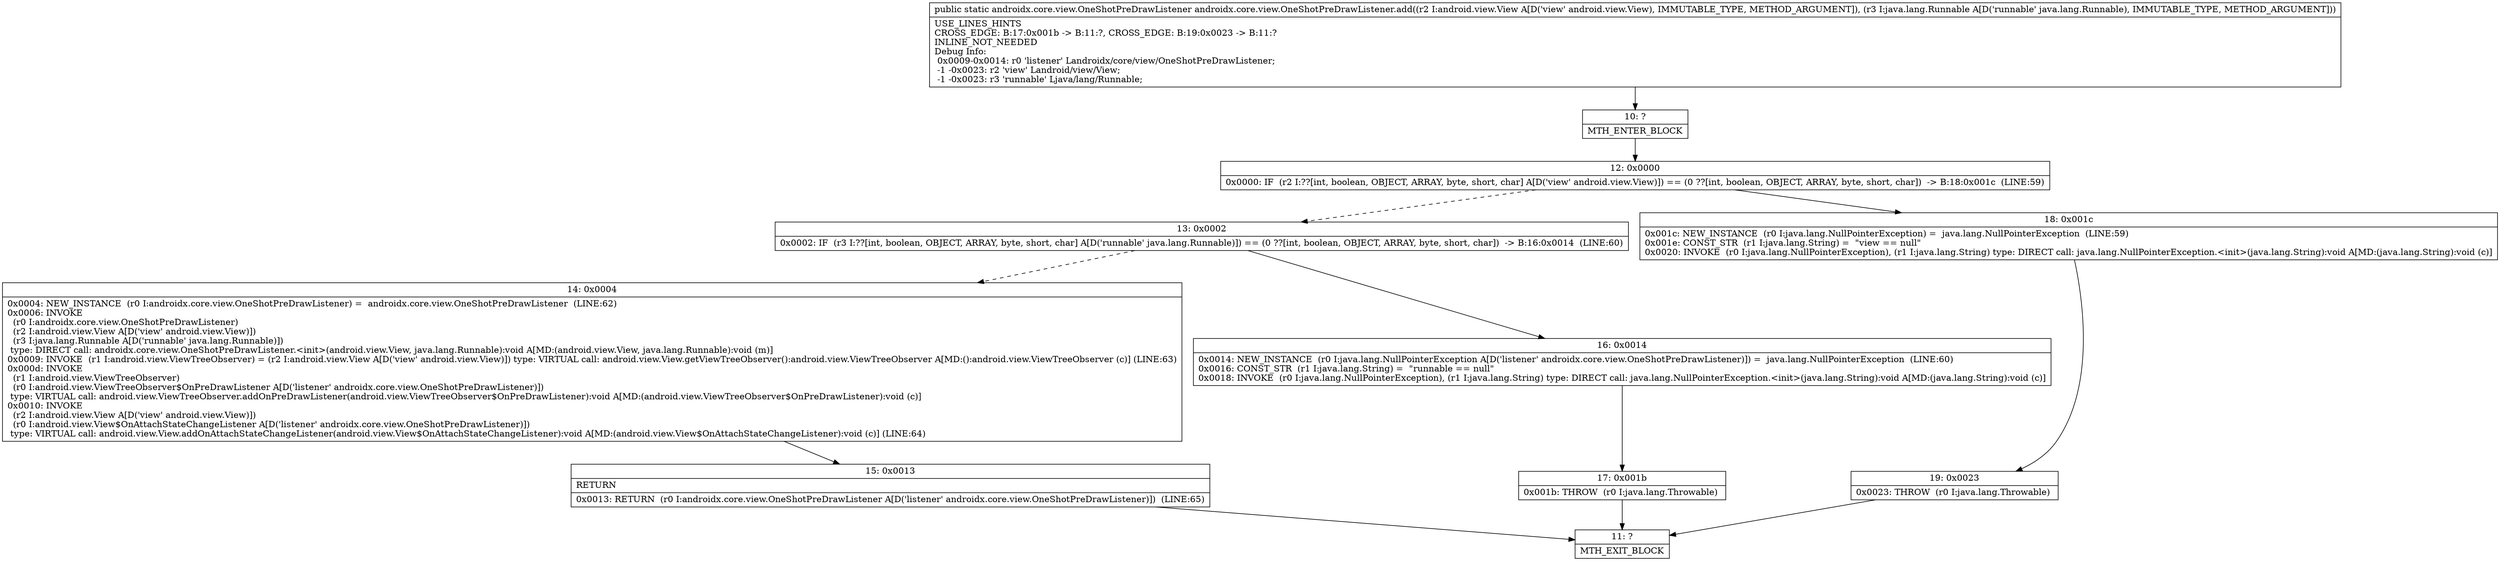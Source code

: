 digraph "CFG forandroidx.core.view.OneShotPreDrawListener.add(Landroid\/view\/View;Ljava\/lang\/Runnable;)Landroidx\/core\/view\/OneShotPreDrawListener;" {
Node_10 [shape=record,label="{10\:\ ?|MTH_ENTER_BLOCK\l}"];
Node_12 [shape=record,label="{12\:\ 0x0000|0x0000: IF  (r2 I:??[int, boolean, OBJECT, ARRAY, byte, short, char] A[D('view' android.view.View)]) == (0 ??[int, boolean, OBJECT, ARRAY, byte, short, char])  \-\> B:18:0x001c  (LINE:59)\l}"];
Node_13 [shape=record,label="{13\:\ 0x0002|0x0002: IF  (r3 I:??[int, boolean, OBJECT, ARRAY, byte, short, char] A[D('runnable' java.lang.Runnable)]) == (0 ??[int, boolean, OBJECT, ARRAY, byte, short, char])  \-\> B:16:0x0014  (LINE:60)\l}"];
Node_14 [shape=record,label="{14\:\ 0x0004|0x0004: NEW_INSTANCE  (r0 I:androidx.core.view.OneShotPreDrawListener) =  androidx.core.view.OneShotPreDrawListener  (LINE:62)\l0x0006: INVOKE  \l  (r0 I:androidx.core.view.OneShotPreDrawListener)\l  (r2 I:android.view.View A[D('view' android.view.View)])\l  (r3 I:java.lang.Runnable A[D('runnable' java.lang.Runnable)])\l type: DIRECT call: androidx.core.view.OneShotPreDrawListener.\<init\>(android.view.View, java.lang.Runnable):void A[MD:(android.view.View, java.lang.Runnable):void (m)]\l0x0009: INVOKE  (r1 I:android.view.ViewTreeObserver) = (r2 I:android.view.View A[D('view' android.view.View)]) type: VIRTUAL call: android.view.View.getViewTreeObserver():android.view.ViewTreeObserver A[MD:():android.view.ViewTreeObserver (c)] (LINE:63)\l0x000d: INVOKE  \l  (r1 I:android.view.ViewTreeObserver)\l  (r0 I:android.view.ViewTreeObserver$OnPreDrawListener A[D('listener' androidx.core.view.OneShotPreDrawListener)])\l type: VIRTUAL call: android.view.ViewTreeObserver.addOnPreDrawListener(android.view.ViewTreeObserver$OnPreDrawListener):void A[MD:(android.view.ViewTreeObserver$OnPreDrawListener):void (c)]\l0x0010: INVOKE  \l  (r2 I:android.view.View A[D('view' android.view.View)])\l  (r0 I:android.view.View$OnAttachStateChangeListener A[D('listener' androidx.core.view.OneShotPreDrawListener)])\l type: VIRTUAL call: android.view.View.addOnAttachStateChangeListener(android.view.View$OnAttachStateChangeListener):void A[MD:(android.view.View$OnAttachStateChangeListener):void (c)] (LINE:64)\l}"];
Node_15 [shape=record,label="{15\:\ 0x0013|RETURN\l|0x0013: RETURN  (r0 I:androidx.core.view.OneShotPreDrawListener A[D('listener' androidx.core.view.OneShotPreDrawListener)])  (LINE:65)\l}"];
Node_11 [shape=record,label="{11\:\ ?|MTH_EXIT_BLOCK\l}"];
Node_16 [shape=record,label="{16\:\ 0x0014|0x0014: NEW_INSTANCE  (r0 I:java.lang.NullPointerException A[D('listener' androidx.core.view.OneShotPreDrawListener)]) =  java.lang.NullPointerException  (LINE:60)\l0x0016: CONST_STR  (r1 I:java.lang.String) =  \"runnable == null\" \l0x0018: INVOKE  (r0 I:java.lang.NullPointerException), (r1 I:java.lang.String) type: DIRECT call: java.lang.NullPointerException.\<init\>(java.lang.String):void A[MD:(java.lang.String):void (c)]\l}"];
Node_17 [shape=record,label="{17\:\ 0x001b|0x001b: THROW  (r0 I:java.lang.Throwable) \l}"];
Node_18 [shape=record,label="{18\:\ 0x001c|0x001c: NEW_INSTANCE  (r0 I:java.lang.NullPointerException) =  java.lang.NullPointerException  (LINE:59)\l0x001e: CONST_STR  (r1 I:java.lang.String) =  \"view == null\" \l0x0020: INVOKE  (r0 I:java.lang.NullPointerException), (r1 I:java.lang.String) type: DIRECT call: java.lang.NullPointerException.\<init\>(java.lang.String):void A[MD:(java.lang.String):void (c)]\l}"];
Node_19 [shape=record,label="{19\:\ 0x0023|0x0023: THROW  (r0 I:java.lang.Throwable) \l}"];
MethodNode[shape=record,label="{public static androidx.core.view.OneShotPreDrawListener androidx.core.view.OneShotPreDrawListener.add((r2 I:android.view.View A[D('view' android.view.View), IMMUTABLE_TYPE, METHOD_ARGUMENT]), (r3 I:java.lang.Runnable A[D('runnable' java.lang.Runnable), IMMUTABLE_TYPE, METHOD_ARGUMENT]))  | USE_LINES_HINTS\lCROSS_EDGE: B:17:0x001b \-\> B:11:?, CROSS_EDGE: B:19:0x0023 \-\> B:11:?\lINLINE_NOT_NEEDED\lDebug Info:\l  0x0009\-0x0014: r0 'listener' Landroidx\/core\/view\/OneShotPreDrawListener;\l  \-1 \-0x0023: r2 'view' Landroid\/view\/View;\l  \-1 \-0x0023: r3 'runnable' Ljava\/lang\/Runnable;\l}"];
MethodNode -> Node_10;Node_10 -> Node_12;
Node_12 -> Node_13[style=dashed];
Node_12 -> Node_18;
Node_13 -> Node_14[style=dashed];
Node_13 -> Node_16;
Node_14 -> Node_15;
Node_15 -> Node_11;
Node_16 -> Node_17;
Node_17 -> Node_11;
Node_18 -> Node_19;
Node_19 -> Node_11;
}

